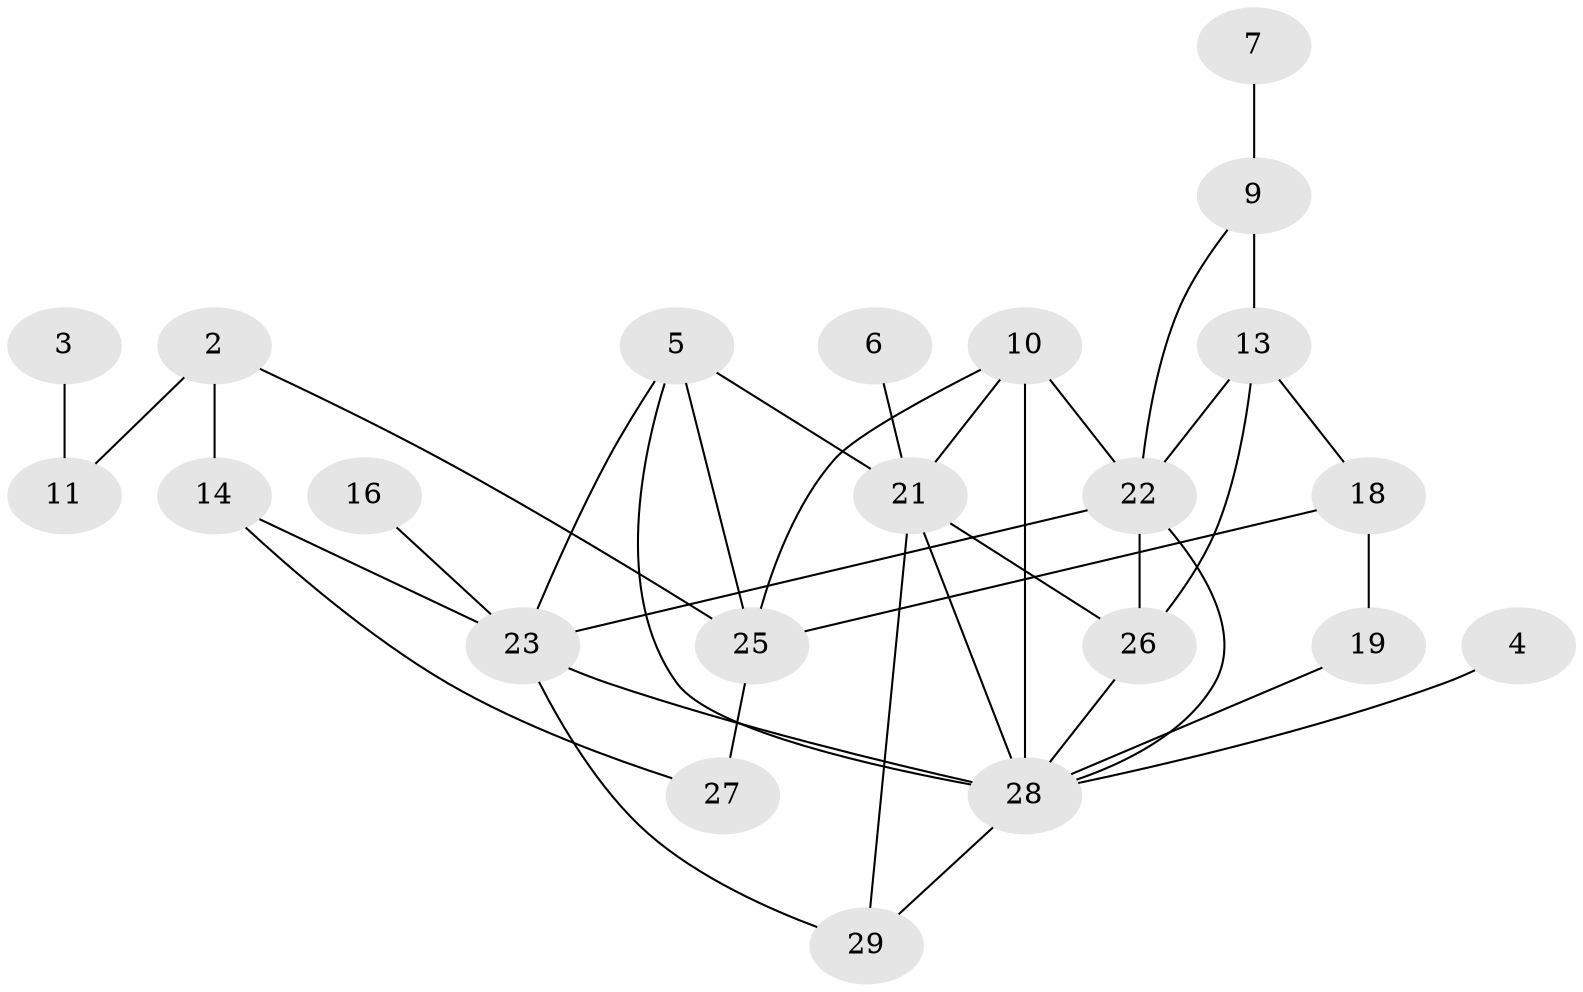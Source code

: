 // original degree distribution, {3: 0.22807017543859648, 0: 0.10526315789473684, 4: 0.08771929824561403, 2: 0.2807017543859649, 1: 0.14035087719298245, 5: 0.10526315789473684, 6: 0.03508771929824561, 7: 0.017543859649122806}
// Generated by graph-tools (version 1.1) at 2025/25/03/09/25 03:25:20]
// undirected, 22 vertices, 37 edges
graph export_dot {
graph [start="1"]
  node [color=gray90,style=filled];
  2;
  3;
  4;
  5;
  6;
  7;
  9;
  10;
  11;
  13;
  14;
  16;
  18;
  19;
  21;
  22;
  23;
  25;
  26;
  27;
  28;
  29;
  2 -- 11 [weight=1.0];
  2 -- 14 [weight=1.0];
  2 -- 25 [weight=1.0];
  3 -- 11 [weight=1.0];
  4 -- 28 [weight=1.0];
  5 -- 21 [weight=1.0];
  5 -- 23 [weight=1.0];
  5 -- 25 [weight=1.0];
  5 -- 28 [weight=1.0];
  6 -- 21 [weight=1.0];
  7 -- 9 [weight=1.0];
  9 -- 13 [weight=2.0];
  9 -- 22 [weight=1.0];
  10 -- 21 [weight=1.0];
  10 -- 22 [weight=1.0];
  10 -- 25 [weight=1.0];
  10 -- 28 [weight=1.0];
  13 -- 18 [weight=1.0];
  13 -- 22 [weight=2.0];
  13 -- 26 [weight=2.0];
  14 -- 23 [weight=1.0];
  14 -- 27 [weight=1.0];
  16 -- 23 [weight=1.0];
  18 -- 19 [weight=1.0];
  18 -- 25 [weight=1.0];
  19 -- 28 [weight=2.0];
  21 -- 26 [weight=1.0];
  21 -- 28 [weight=1.0];
  21 -- 29 [weight=1.0];
  22 -- 23 [weight=1.0];
  22 -- 26 [weight=3.0];
  22 -- 28 [weight=2.0];
  23 -- 28 [weight=3.0];
  23 -- 29 [weight=1.0];
  25 -- 27 [weight=1.0];
  26 -- 28 [weight=1.0];
  28 -- 29 [weight=1.0];
}
